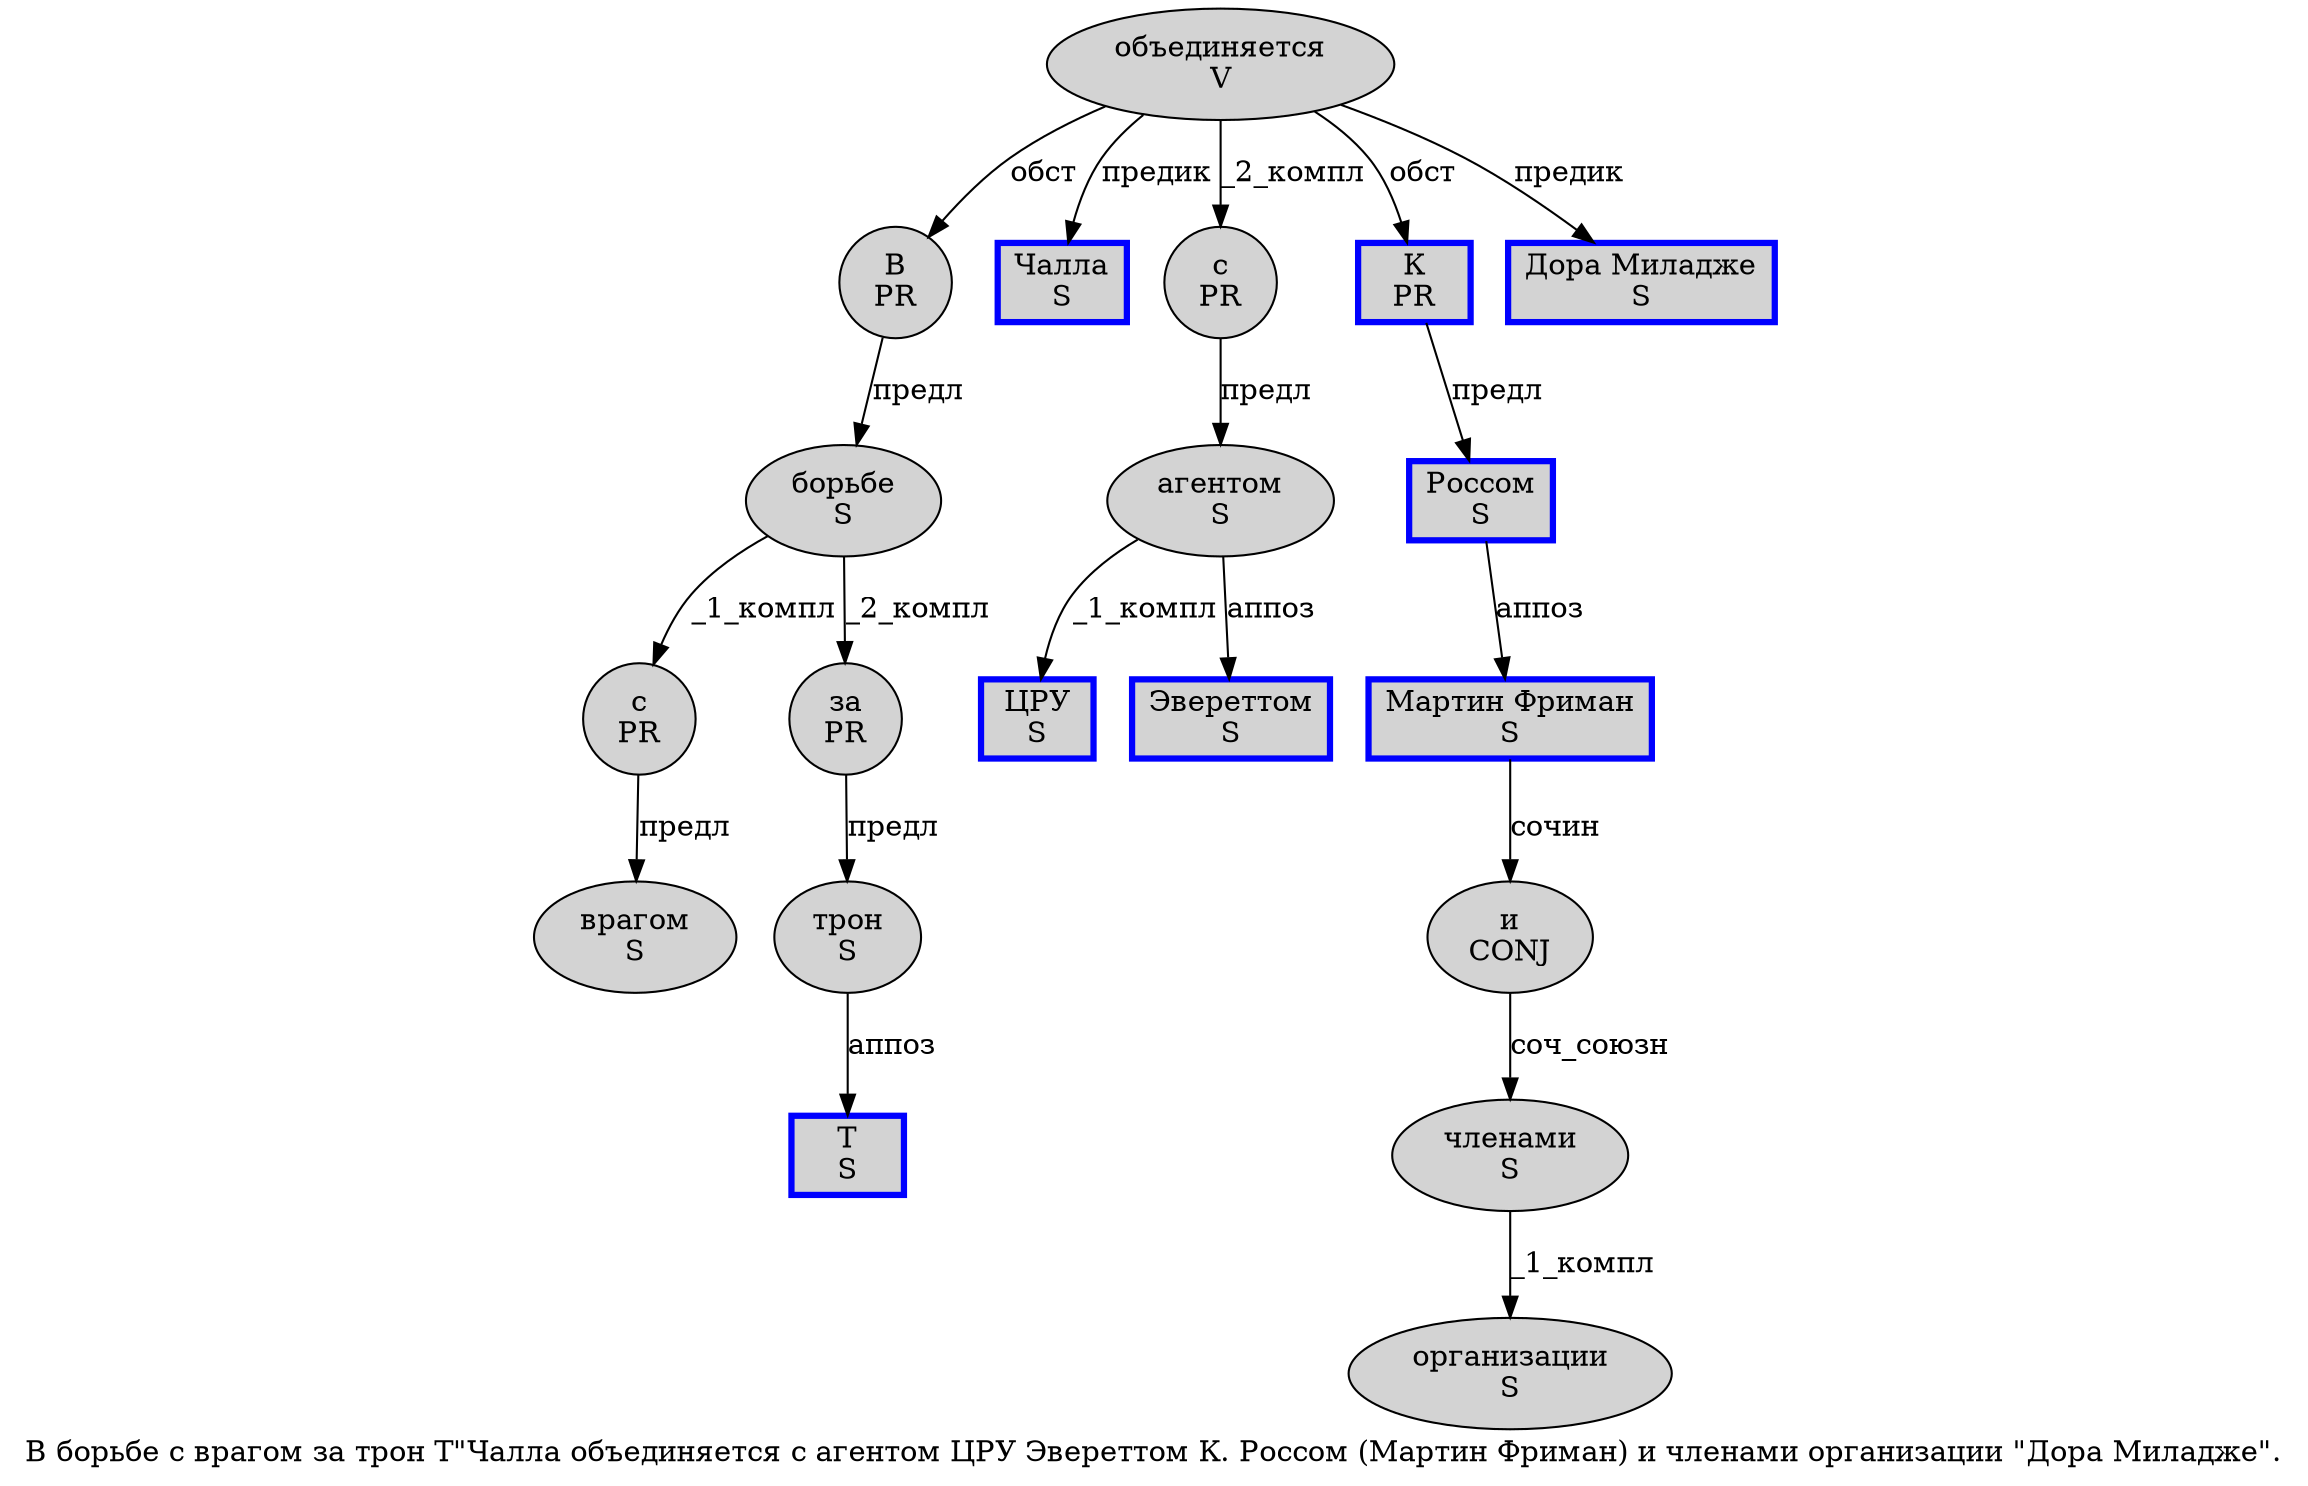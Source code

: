 digraph SENTENCE_1653 {
	graph [label="В борьбе с врагом за трон Т\"Чалла объединяется с агентом ЦРУ Эвереттом К. Россом (Мартин Фриман) и членами организации \"Дора Миладже\"."]
	node [style=filled]
		0 [label="В
PR" color="" fillcolor=lightgray penwidth=1 shape=ellipse]
		1 [label="борьбе
S" color="" fillcolor=lightgray penwidth=1 shape=ellipse]
		2 [label="с
PR" color="" fillcolor=lightgray penwidth=1 shape=ellipse]
		3 [label="врагом
S" color="" fillcolor=lightgray penwidth=1 shape=ellipse]
		4 [label="за
PR" color="" fillcolor=lightgray penwidth=1 shape=ellipse]
		5 [label="трон
S" color="" fillcolor=lightgray penwidth=1 shape=ellipse]
		6 [label="Т
S" color=blue fillcolor=lightgray penwidth=3 shape=box]
		8 [label="Чалла
S" color=blue fillcolor=lightgray penwidth=3 shape=box]
		9 [label="объединяется
V" color="" fillcolor=lightgray penwidth=1 shape=ellipse]
		10 [label="с
PR" color="" fillcolor=lightgray penwidth=1 shape=ellipse]
		11 [label="агентом
S" color="" fillcolor=lightgray penwidth=1 shape=ellipse]
		12 [label="ЦРУ
S" color=blue fillcolor=lightgray penwidth=3 shape=box]
		13 [label="Эвереттом
S" color=blue fillcolor=lightgray penwidth=3 shape=box]
		14 [label="К
PR" color=blue fillcolor=lightgray penwidth=3 shape=box]
		16 [label="Россом
S" color=blue fillcolor=lightgray penwidth=3 shape=box]
		18 [label="Мартин Фриман
S" color=blue fillcolor=lightgray penwidth=3 shape=box]
		20 [label="и
CONJ" color="" fillcolor=lightgray penwidth=1 shape=ellipse]
		21 [label="членами
S" color="" fillcolor=lightgray penwidth=1 shape=ellipse]
		22 [label="организации
S" color="" fillcolor=lightgray penwidth=1 shape=ellipse]
		24 [label="Дора Миладже
S" color=blue fillcolor=lightgray penwidth=3 shape=box]
			10 -> 11 [label="предл"]
			16 -> 18 [label="аппоз"]
			20 -> 21 [label="соч_союзн"]
			4 -> 5 [label="предл"]
			1 -> 2 [label="_1_компл"]
			1 -> 4 [label="_2_компл"]
			21 -> 22 [label="_1_компл"]
			9 -> 0 [label="обст"]
			9 -> 8 [label="предик"]
			9 -> 10 [label="_2_компл"]
			9 -> 14 [label="обст"]
			9 -> 24 [label="предик"]
			18 -> 20 [label="сочин"]
			2 -> 3 [label="предл"]
			5 -> 6 [label="аппоз"]
			0 -> 1 [label="предл"]
			14 -> 16 [label="предл"]
			11 -> 12 [label="_1_компл"]
			11 -> 13 [label="аппоз"]
}